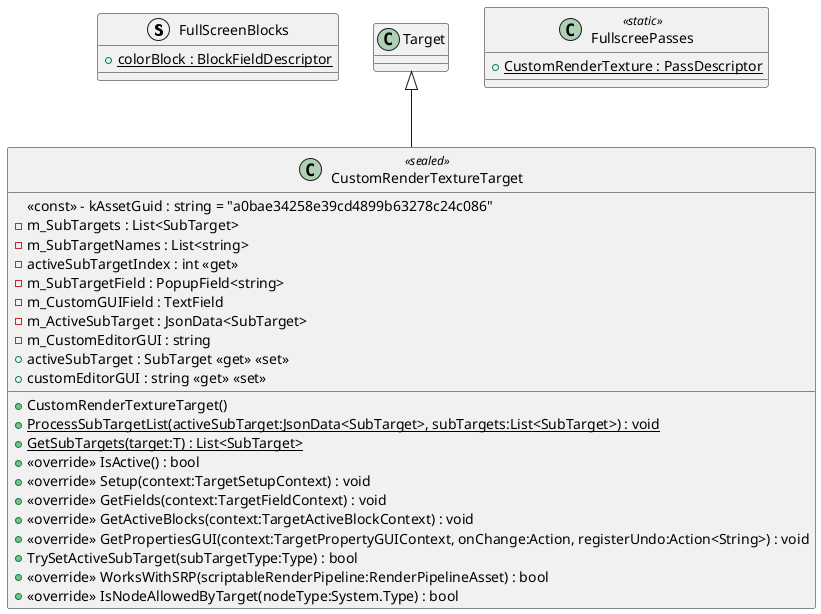 @startuml
struct FullScreenBlocks {
    + {static} colorBlock : BlockFieldDescriptor
}
class CustomRenderTextureTarget <<sealed>> {
    <<const>> - kAssetGuid : string = "a0bae34258e39cd4899b63278c24c086"
    - m_SubTargets : List<SubTarget>
    - m_SubTargetNames : List<string>
    - activeSubTargetIndex : int <<get>>
    - m_SubTargetField : PopupField<string>
    - m_CustomGUIField : TextField
    - m_ActiveSubTarget : JsonData<SubTarget>
    - m_CustomEditorGUI : string
    + CustomRenderTextureTarget()
    + {static} ProcessSubTargetList(activeSubTarget:JsonData<SubTarget>, subTargets:List<SubTarget>) : void
    + {static} GetSubTargets(target:T) : List<SubTarget>
    + activeSubTarget : SubTarget <<get>> <<set>>
    + customEditorGUI : string <<get>> <<set>>
    + <<override>> IsActive() : bool
    + <<override>> Setup(context:TargetSetupContext) : void
    + <<override>> GetFields(context:TargetFieldContext) : void
    + <<override>> GetActiveBlocks(context:TargetActiveBlockContext) : void
    + <<override>> GetPropertiesGUI(context:TargetPropertyGUIContext, onChange:Action, registerUndo:Action<String>) : void
    + TrySetActiveSubTarget(subTargetType:Type) : bool
    + <<override>> WorksWithSRP(scriptableRenderPipeline:RenderPipelineAsset) : bool
    + <<override>> IsNodeAllowedByTarget(nodeType:System.Type) : bool
}
class FullscreePasses <<static>> {
    + {static} CustomRenderTexture : PassDescriptor
}
Target <|-- CustomRenderTextureTarget
@enduml

